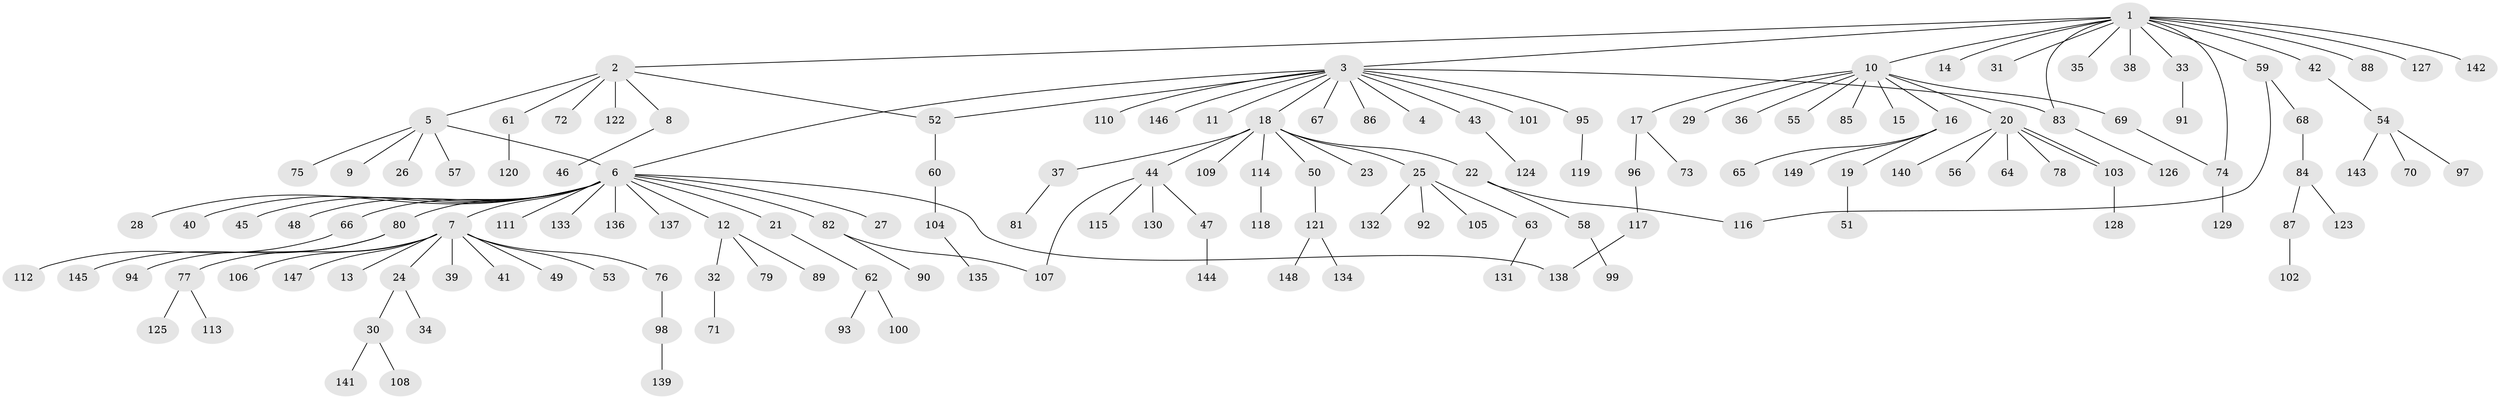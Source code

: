 // coarse degree distribution, {14: 0.017391304347826087, 7: 0.008695652173913044, 1: 0.6521739130434783, 5: 0.008695652173913044, 17: 0.008695652173913044, 10: 0.008695652173913044, 9: 0.008695652173913044, 4: 0.02608695652173913, 3: 0.0782608695652174, 2: 0.16521739130434782, 8: 0.008695652173913044, 6: 0.008695652173913044}
// Generated by graph-tools (version 1.1) at 2025/23/03/03/25 07:23:54]
// undirected, 149 vertices, 156 edges
graph export_dot {
graph [start="1"]
  node [color=gray90,style=filled];
  1;
  2;
  3;
  4;
  5;
  6;
  7;
  8;
  9;
  10;
  11;
  12;
  13;
  14;
  15;
  16;
  17;
  18;
  19;
  20;
  21;
  22;
  23;
  24;
  25;
  26;
  27;
  28;
  29;
  30;
  31;
  32;
  33;
  34;
  35;
  36;
  37;
  38;
  39;
  40;
  41;
  42;
  43;
  44;
  45;
  46;
  47;
  48;
  49;
  50;
  51;
  52;
  53;
  54;
  55;
  56;
  57;
  58;
  59;
  60;
  61;
  62;
  63;
  64;
  65;
  66;
  67;
  68;
  69;
  70;
  71;
  72;
  73;
  74;
  75;
  76;
  77;
  78;
  79;
  80;
  81;
  82;
  83;
  84;
  85;
  86;
  87;
  88;
  89;
  90;
  91;
  92;
  93;
  94;
  95;
  96;
  97;
  98;
  99;
  100;
  101;
  102;
  103;
  104;
  105;
  106;
  107;
  108;
  109;
  110;
  111;
  112;
  113;
  114;
  115;
  116;
  117;
  118;
  119;
  120;
  121;
  122;
  123;
  124;
  125;
  126;
  127;
  128;
  129;
  130;
  131;
  132;
  133;
  134;
  135;
  136;
  137;
  138;
  139;
  140;
  141;
  142;
  143;
  144;
  145;
  146;
  147;
  148;
  149;
  1 -- 2;
  1 -- 3;
  1 -- 10;
  1 -- 14;
  1 -- 31;
  1 -- 33;
  1 -- 35;
  1 -- 38;
  1 -- 42;
  1 -- 59;
  1 -- 74;
  1 -- 83;
  1 -- 88;
  1 -- 127;
  1 -- 142;
  2 -- 5;
  2 -- 8;
  2 -- 52;
  2 -- 61;
  2 -- 72;
  2 -- 122;
  3 -- 4;
  3 -- 6;
  3 -- 11;
  3 -- 18;
  3 -- 43;
  3 -- 52;
  3 -- 67;
  3 -- 83;
  3 -- 86;
  3 -- 95;
  3 -- 101;
  3 -- 110;
  3 -- 146;
  5 -- 6;
  5 -- 9;
  5 -- 26;
  5 -- 57;
  5 -- 75;
  6 -- 7;
  6 -- 12;
  6 -- 21;
  6 -- 27;
  6 -- 28;
  6 -- 40;
  6 -- 45;
  6 -- 48;
  6 -- 66;
  6 -- 80;
  6 -- 82;
  6 -- 111;
  6 -- 133;
  6 -- 136;
  6 -- 137;
  6 -- 138;
  7 -- 13;
  7 -- 24;
  7 -- 39;
  7 -- 41;
  7 -- 49;
  7 -- 53;
  7 -- 76;
  7 -- 77;
  7 -- 106;
  7 -- 147;
  8 -- 46;
  10 -- 15;
  10 -- 16;
  10 -- 17;
  10 -- 20;
  10 -- 29;
  10 -- 36;
  10 -- 55;
  10 -- 69;
  10 -- 85;
  12 -- 32;
  12 -- 79;
  12 -- 89;
  16 -- 19;
  16 -- 65;
  16 -- 149;
  17 -- 73;
  17 -- 96;
  18 -- 22;
  18 -- 23;
  18 -- 25;
  18 -- 37;
  18 -- 44;
  18 -- 50;
  18 -- 109;
  18 -- 114;
  19 -- 51;
  20 -- 56;
  20 -- 64;
  20 -- 78;
  20 -- 103;
  20 -- 103;
  20 -- 140;
  21 -- 62;
  22 -- 58;
  22 -- 116;
  24 -- 30;
  24 -- 34;
  25 -- 63;
  25 -- 92;
  25 -- 105;
  25 -- 132;
  30 -- 108;
  30 -- 141;
  32 -- 71;
  33 -- 91;
  37 -- 81;
  42 -- 54;
  43 -- 124;
  44 -- 47;
  44 -- 107;
  44 -- 115;
  44 -- 130;
  47 -- 144;
  50 -- 121;
  52 -- 60;
  54 -- 70;
  54 -- 97;
  54 -- 143;
  58 -- 99;
  59 -- 68;
  59 -- 116;
  60 -- 104;
  61 -- 120;
  62 -- 93;
  62 -- 100;
  63 -- 131;
  66 -- 112;
  68 -- 84;
  69 -- 74;
  74 -- 129;
  76 -- 98;
  77 -- 113;
  77 -- 125;
  80 -- 94;
  80 -- 145;
  82 -- 90;
  82 -- 107;
  83 -- 126;
  84 -- 87;
  84 -- 123;
  87 -- 102;
  95 -- 119;
  96 -- 117;
  98 -- 139;
  103 -- 128;
  104 -- 135;
  114 -- 118;
  117 -- 138;
  121 -- 134;
  121 -- 148;
}
